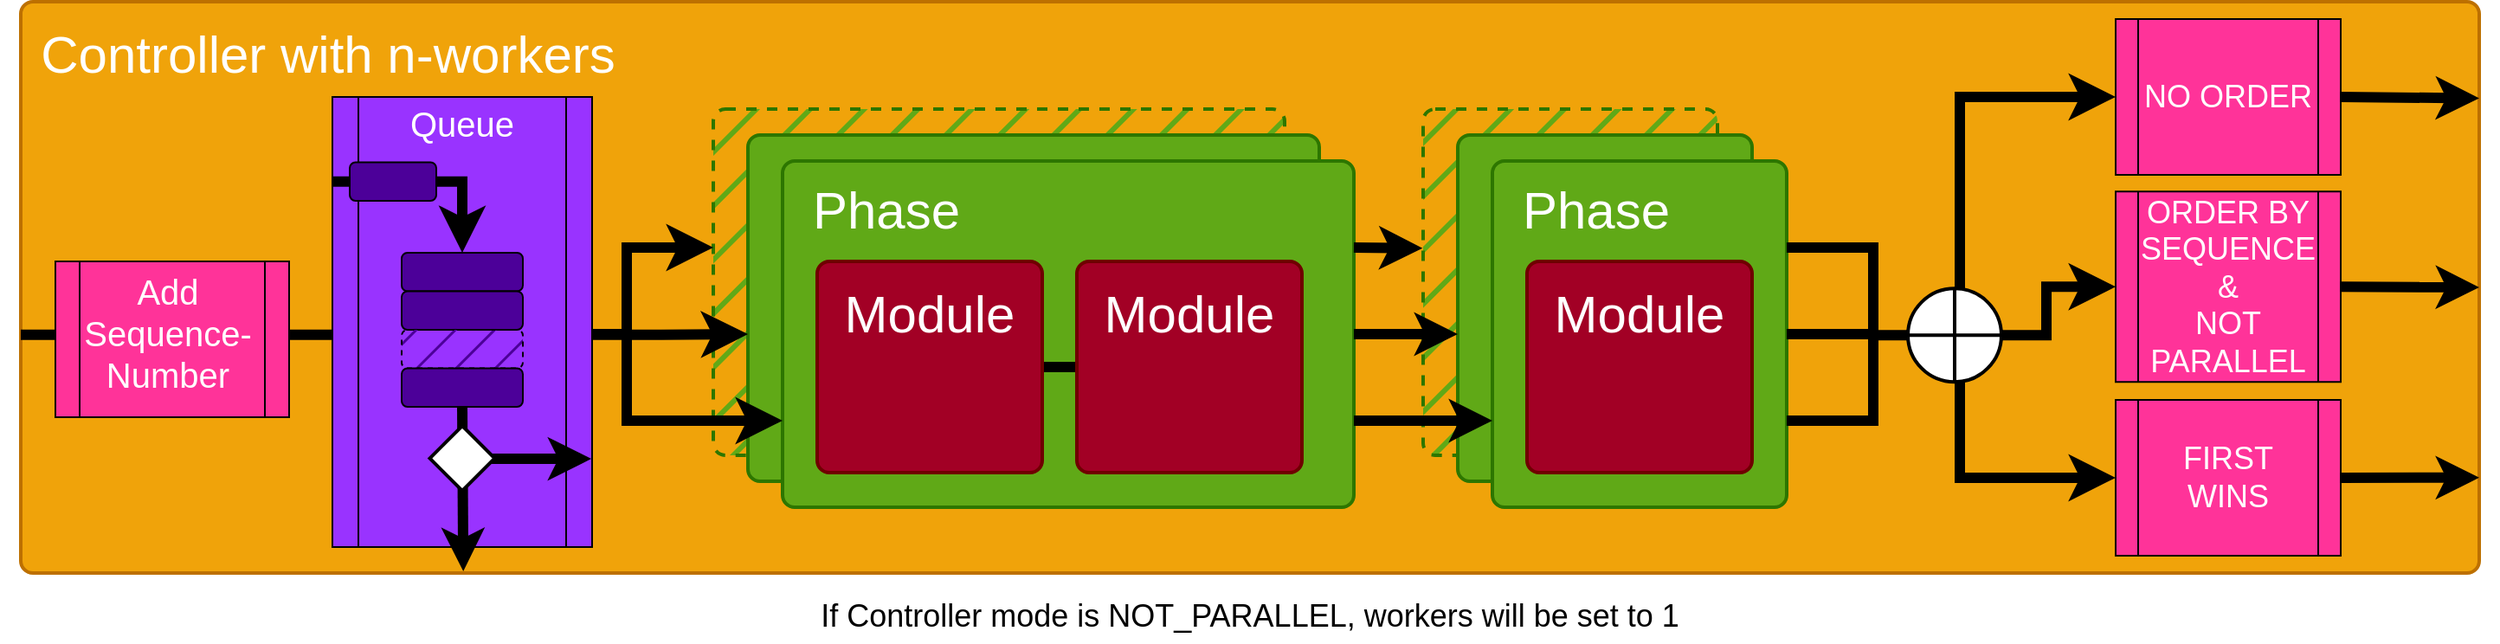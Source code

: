 <mxfile>
    <diagram id="SXpI7jm_nY8A5KxHvSRa" name="Page-1">
        <mxGraphModel dx="409" dy="276" grid="1" gridSize="10" guides="1" tooltips="1" connect="1" arrows="1" fold="1" page="1" pageScale="1" pageWidth="850" pageHeight="1100" math="0" shadow="0">
            <root>
                <mxCell id="0"/>
                <mxCell id="1" parent="0"/>
                <mxCell id="73" value="" style="rounded=1;whiteSpace=wrap;html=1;absoluteArcSize=1;arcSize=14;strokeWidth=2;fillColor=#f0a30a;fontColor=#000000;strokeColor=#BD7000;" vertex="1" parent="1">
                    <mxGeometry x="220" y="30" width="1420" height="330" as="geometry"/>
                </mxCell>
                <mxCell id="74" value="" style="rounded=1;whiteSpace=wrap;html=1;absoluteArcSize=1;arcSize=14;strokeWidth=2;fillColor=#60a917;fontColor=#ffffff;strokeColor=#2D7600;dashed=1;fillStyle=hatch;" vertex="1" parent="1">
                    <mxGeometry x="1030" y="92" width="170" height="200" as="geometry"/>
                </mxCell>
                <mxCell id="75" value="" style="rounded=1;whiteSpace=wrap;html=1;absoluteArcSize=1;arcSize=14;strokeWidth=2;fillColor=#60a917;fontColor=#ffffff;strokeColor=#2D7600;" vertex="1" parent="1">
                    <mxGeometry x="1050" y="107" width="170" height="200" as="geometry"/>
                </mxCell>
                <mxCell id="76" value="" style="rounded=1;whiteSpace=wrap;html=1;absoluteArcSize=1;arcSize=14;strokeWidth=2;fillColor=#60a917;fontColor=#ffffff;strokeColor=#2D7600;dashed=1;fillStyle=hatch;" vertex="1" parent="1">
                    <mxGeometry x="620" y="92" width="330" height="200" as="geometry"/>
                </mxCell>
                <mxCell id="77" value="" style="rounded=1;whiteSpace=wrap;html=1;absoluteArcSize=1;arcSize=14;strokeWidth=2;fillColor=#60a917;fontColor=#ffffff;strokeColor=#2D7600;" vertex="1" parent="1">
                    <mxGeometry x="640" y="107" width="330" height="200" as="geometry"/>
                </mxCell>
                <mxCell id="78" value="" style="rounded=1;whiteSpace=wrap;html=1;absoluteArcSize=1;arcSize=14;strokeWidth=2;fillColor=#60a917;fontColor=#ffffff;strokeColor=#2D7600;" vertex="1" parent="1">
                    <mxGeometry x="660" y="122" width="330" height="200" as="geometry"/>
                </mxCell>
                <mxCell id="79" value="" style="rounded=1;whiteSpace=wrap;html=1;absoluteArcSize=1;arcSize=14;strokeWidth=2;fillColor=#60a917;fontColor=#ffffff;strokeColor=#2D7600;" vertex="1" parent="1">
                    <mxGeometry x="1070" y="122" width="170" height="200" as="geometry"/>
                </mxCell>
                <mxCell id="80" value="" style="edgeStyle=elbowEdgeStyle;elbow=horizontal;endArrow=classic;html=1;curved=0;rounded=0;endSize=8;startSize=8;exitX=0;exitY=0.5;exitDx=0;exitDy=0;strokeWidth=6;" edge="1" parent="1">
                    <mxGeometry width="50" height="50" relative="1" as="geometry">
                        <mxPoint x="520" y="222" as="sourcePoint"/>
                        <mxPoint x="620" y="172" as="targetPoint"/>
                        <Array as="points">
                            <mxPoint x="570" y="202"/>
                        </Array>
                    </mxGeometry>
                </mxCell>
                <mxCell id="81" value="" style="edgeStyle=elbowEdgeStyle;elbow=horizontal;endArrow=classic;html=1;curved=0;rounded=0;endSize=8;startSize=8;strokeWidth=6;" edge="1" parent="1">
                    <mxGeometry width="50" height="50" relative="1" as="geometry">
                        <mxPoint x="540" y="222" as="sourcePoint"/>
                        <mxPoint x="660" y="272.0" as="targetPoint"/>
                        <Array as="points">
                            <mxPoint x="570" y="242"/>
                        </Array>
                    </mxGeometry>
                </mxCell>
                <mxCell id="82" value="" style="edgeStyle=elbowEdgeStyle;elbow=horizontal;endArrow=classic;html=1;curved=0;rounded=0;endSize=8;startSize=8;strokeWidth=6;exitX=0;exitY=0.583;exitDx=0;exitDy=0;exitPerimeter=0;" edge="1" parent="1" source="73">
                    <mxGeometry width="50" height="50" relative="1" as="geometry">
                        <mxPoint x="520" y="222" as="sourcePoint"/>
                        <mxPoint x="640" y="222" as="targetPoint"/>
                        <Array as="points">
                            <mxPoint x="590" y="192"/>
                        </Array>
                    </mxGeometry>
                </mxCell>
                <mxCell id="83" value="" style="endArrow=classic;html=1;exitX=1;exitY=0.5;exitDx=0;exitDy=0;strokeWidth=6;" edge="1" parent="1" source="78">
                    <mxGeometry width="50" height="50" relative="1" as="geometry">
                        <mxPoint x="1200" y="252" as="sourcePoint"/>
                        <mxPoint x="1050" y="222" as="targetPoint"/>
                    </mxGeometry>
                </mxCell>
                <mxCell id="84" value="" style="endArrow=classic;html=1;exitX=1;exitY=0.25;exitDx=0;exitDy=0;strokeWidth=6;entryX=-0.002;entryY=0.402;entryDx=0;entryDy=0;entryPerimeter=0;" edge="1" parent="1" source="78" target="74">
                    <mxGeometry width="50" height="50" relative="1" as="geometry">
                        <mxPoint x="1210" y="212" as="sourcePoint"/>
                        <mxPoint x="1190" y="172" as="targetPoint"/>
                    </mxGeometry>
                </mxCell>
                <mxCell id="85" value="" style="endArrow=classic;html=1;exitX=1;exitY=0.75;exitDx=0;exitDy=0;entryX=0;entryY=0.75;entryDx=0;entryDy=0;strokeWidth=6;" edge="1" parent="1" source="78" target="79">
                    <mxGeometry width="50" height="50" relative="1" as="geometry">
                        <mxPoint x="1210" y="222" as="sourcePoint"/>
                        <mxPoint x="1190" y="272" as="targetPoint"/>
                    </mxGeometry>
                </mxCell>
                <mxCell id="86" value="" style="edgeStyle=elbowEdgeStyle;elbow=horizontal;endArrow=none;html=1;curved=0;rounded=0;endSize=8;startSize=8;exitX=1;exitY=0.75;exitDx=0;exitDy=0;strokeWidth=6;endFill=0;" edge="1" parent="1" source="79">
                    <mxGeometry width="50" height="50" relative="1" as="geometry">
                        <mxPoint x="1730" y="272" as="sourcePoint"/>
                        <mxPoint x="1290" y="220" as="targetPoint"/>
                        <Array as="points">
                            <mxPoint x="1290" y="230"/>
                        </Array>
                    </mxGeometry>
                </mxCell>
                <mxCell id="87" value="" style="edgeStyle=elbowEdgeStyle;elbow=horizontal;endArrow=none;html=1;curved=0;rounded=0;endSize=8;startSize=8;exitX=1;exitY=0.5;exitDx=0;exitDy=0;strokeWidth=6;endFill=0;" edge="1" parent="1" source="79">
                    <mxGeometry width="50" height="50" relative="1" as="geometry">
                        <mxPoint x="1730" y="212" as="sourcePoint"/>
                        <mxPoint x="1290" y="222" as="targetPoint"/>
                    </mxGeometry>
                </mxCell>
                <mxCell id="88" value="" style="edgeStyle=elbowEdgeStyle;elbow=horizontal;endArrow=none;html=1;curved=0;rounded=0;endSize=8;startSize=8;exitX=1;exitY=0.25;exitDx=0;exitDy=0;strokeWidth=6;entryX=0;entryY=0.5;entryDx=0;entryDy=0;entryPerimeter=0;endFill=0;" edge="1" parent="1" source="79" target="152">
                    <mxGeometry width="50" height="50" relative="1" as="geometry">
                        <mxPoint x="1740" y="192" as="sourcePoint"/>
                        <mxPoint x="1370" y="222" as="targetPoint"/>
                        <Array as="points">
                            <mxPoint x="1290" y="180"/>
                        </Array>
                    </mxGeometry>
                </mxCell>
                <mxCell id="89" value="" style="endArrow=none;html=1;exitX=0;exitY=0.5;exitDx=0;exitDy=0;strokeWidth=6;entryX=1;entryY=0.5;entryDx=0;entryDy=0;endFill=0;" edge="1" parent="1" source="92" target="91">
                    <mxGeometry width="50" height="50" relative="1" as="geometry">
                        <mxPoint x="1000" y="232" as="sourcePoint"/>
                        <mxPoint x="1060" y="232" as="targetPoint"/>
                    </mxGeometry>
                </mxCell>
                <mxCell id="90" value="" style="rounded=1;whiteSpace=wrap;html=1;absoluteArcSize=1;arcSize=14;strokeWidth=2;fillColor=#a20025;fontColor=#ffffff;strokeColor=#6F0000;" vertex="1" parent="1">
                    <mxGeometry x="1090" y="180" width="130" height="122" as="geometry"/>
                </mxCell>
                <mxCell id="91" value="" style="rounded=1;whiteSpace=wrap;html=1;absoluteArcSize=1;arcSize=14;strokeWidth=2;fillColor=#a20025;fontColor=#ffffff;strokeColor=#6F0000;" vertex="1" parent="1">
                    <mxGeometry x="830" y="180" width="130" height="122" as="geometry"/>
                </mxCell>
                <mxCell id="92" value="" style="rounded=1;whiteSpace=wrap;html=1;absoluteArcSize=1;arcSize=14;strokeWidth=2;fillColor=#a20025;fontColor=#ffffff;strokeColor=#6F0000;" vertex="1" parent="1">
                    <mxGeometry x="680" y="180" width="130" height="122" as="geometry"/>
                </mxCell>
                <mxCell id="93" value="&lt;font color=&quot;#ffffff&quot;&gt;&lt;span style=&quot;font-size: 30px;&quot;&gt;Module&lt;/span&gt;&lt;/font&gt;" style="text;html=1;align=center;verticalAlign=middle;whiteSpace=wrap;rounded=0;" vertex="1" parent="1">
                    <mxGeometry x="685" y="190" width="120" height="39" as="geometry"/>
                </mxCell>
                <mxCell id="94" value="&lt;font color=&quot;#ffffff&quot;&gt;&lt;span style=&quot;font-size: 30px;&quot;&gt;Module&lt;/span&gt;&lt;/font&gt;" style="text;html=1;align=center;verticalAlign=middle;whiteSpace=wrap;rounded=0;" vertex="1" parent="1">
                    <mxGeometry x="835" y="190" width="120" height="39" as="geometry"/>
                </mxCell>
                <mxCell id="95" value="&lt;font color=&quot;#ffffff&quot;&gt;&lt;span style=&quot;font-size: 30px;&quot;&gt;Module&lt;/span&gt;&lt;/font&gt;" style="text;html=1;align=center;verticalAlign=middle;whiteSpace=wrap;rounded=0;" vertex="1" parent="1">
                    <mxGeometry x="1095" y="190" width="120" height="39" as="geometry"/>
                </mxCell>
                <mxCell id="96" value="&lt;font color=&quot;#ffffff&quot;&gt;&lt;span style=&quot;font-size: 30px;&quot;&gt;Phase&lt;/span&gt;&lt;/font&gt;" style="text;html=1;align=center;verticalAlign=middle;whiteSpace=wrap;rounded=0;" vertex="1" parent="1">
                    <mxGeometry x="660" y="130" width="120" height="39" as="geometry"/>
                </mxCell>
                <mxCell id="97" value="&lt;font color=&quot;#ffffff&quot;&gt;&lt;span style=&quot;font-size: 30px;&quot;&gt;Phase&lt;/span&gt;&lt;/font&gt;" style="text;html=1;align=center;verticalAlign=middle;whiteSpace=wrap;rounded=0;" vertex="1" parent="1">
                    <mxGeometry x="1070" y="130" width="120" height="39" as="geometry"/>
                </mxCell>
                <mxCell id="98" value="&lt;font color=&quot;#ffffff&quot; style=&quot;font-size: 30px;&quot;&gt;Controller with n-workers&lt;/font&gt;" style="text;html=1;align=center;verticalAlign=middle;whiteSpace=wrap;rounded=0;" vertex="1" parent="1">
                    <mxGeometry x="230" y="40" width="335" height="39" as="geometry"/>
                </mxCell>
                <mxCell id="126" value="" style="group" vertex="1" connectable="0" parent="1">
                    <mxGeometry x="240" y="180" width="135" height="90" as="geometry"/>
                </mxCell>
                <mxCell id="99" value="" style="shape=process;whiteSpace=wrap;html=1;backgroundOutline=1;fillColor=#FF3399;strokeColor=#000000;" vertex="1" parent="126">
                    <mxGeometry width="135" height="90" as="geometry"/>
                </mxCell>
                <mxCell id="100" value="&lt;font style=&quot;font-size: 20px;&quot; color=&quot;#ffffff&quot;&gt;Add Sequence-Number&lt;/font&gt;" style="text;html=1;align=center;verticalAlign=middle;whiteSpace=wrap;rounded=0;" vertex="1" parent="126">
                    <mxGeometry width="130" height="81.5" as="geometry"/>
                </mxCell>
                <mxCell id="128" value="" style="group" vertex="1" connectable="0" parent="1">
                    <mxGeometry x="1430" y="139.63" width="130" height="110" as="geometry"/>
                </mxCell>
                <mxCell id="101" value="" style="shape=process;whiteSpace=wrap;html=1;backgroundOutline=1;fillColor=#FF3399;strokeColor=#000000;" vertex="1" parent="128">
                    <mxGeometry width="130" height="110.0" as="geometry"/>
                </mxCell>
                <mxCell id="102" value="&lt;font style=&quot;&quot; color=&quot;#ffffff&quot;&gt;&lt;span style=&quot;font-size: 18px;&quot;&gt;ORDER BY SEQUENCE &amp;amp;&lt;/span&gt;&lt;br&gt;&lt;span style=&quot;font-size: 18px;&quot;&gt;NOT PARALLEL&lt;/span&gt;&lt;br&gt;&lt;/font&gt;" style="text;html=1;align=center;verticalAlign=middle;whiteSpace=wrap;rounded=0;" vertex="1" parent="128">
                    <mxGeometry x="10" y="5.194" width="110" height="99.611" as="geometry"/>
                </mxCell>
                <mxCell id="104" value="" style="shape=process;whiteSpace=wrap;html=1;backgroundOutline=1;fillStyle=auto;strokeColor=#000000;fontSize=20;fillColor=#9933FF;fontColor=#ffffff;" vertex="1" parent="1">
                    <mxGeometry x="400" y="85" width="150" height="260" as="geometry"/>
                </mxCell>
                <mxCell id="139" value="" style="endArrow=classic;html=1;strokeWidth=6;fontSize=20;exitX=0.5;exitY=1;exitDx=0;exitDy=0;entryX=0.18;entryY=0.997;entryDx=0;entryDy=0;entryPerimeter=0;" edge="1" parent="1" source="135" target="73">
                    <mxGeometry width="50" height="50" relative="1" as="geometry">
                        <mxPoint x="340" y="235" as="sourcePoint"/>
                        <mxPoint x="390" y="185" as="targetPoint"/>
                    </mxGeometry>
                </mxCell>
                <mxCell id="122" value="&lt;font style=&quot;font-size: 20px;&quot; color=&quot;#ffffff&quot;&gt;Queue&lt;/font&gt;" style="text;html=1;align=center;verticalAlign=middle;whiteSpace=wrap;rounded=0;" vertex="1" parent="1">
                    <mxGeometry x="415" y="80" width="120" height="39" as="geometry"/>
                </mxCell>
                <mxCell id="132" value="" style="rounded=1;whiteSpace=wrap;html=1;fillStyle=auto;strokeColor=#000000;fontSize=20;fillColor=#4C0099;" vertex="1" parent="1">
                    <mxGeometry x="440" y="175" width="70" height="22.25" as="geometry"/>
                </mxCell>
                <mxCell id="133" value="" style="rounded=1;whiteSpace=wrap;html=1;fillStyle=auto;strokeColor=#000000;fontSize=20;fillColor=#4C0099;" vertex="1" parent="1">
                    <mxGeometry x="440" y="197.25" width="70" height="22.25" as="geometry"/>
                </mxCell>
                <mxCell id="111" value="" style="rounded=1;whiteSpace=wrap;html=1;fillStyle=auto;strokeColor=#000000;fontSize=20;fillColor=#4C0099;" vertex="1" parent="1">
                    <mxGeometry x="410" y="122.75" width="50" height="22.25" as="geometry"/>
                </mxCell>
                <mxCell id="134" value="" style="rounded=1;whiteSpace=wrap;html=1;fillStyle=hatch;strokeColor=#000000;fontSize=20;fillColor=#4C0099;dashed=1;" vertex="1" parent="1">
                    <mxGeometry x="440" y="219.5" width="70" height="22.25" as="geometry"/>
                </mxCell>
                <mxCell id="135" value="" style="rounded=1;whiteSpace=wrap;html=1;fillStyle=auto;strokeColor=#000000;fontSize=20;fillColor=#4C0099;" vertex="1" parent="1">
                    <mxGeometry x="440" y="241.75" width="70" height="22.25" as="geometry"/>
                </mxCell>
                <mxCell id="138" value="" style="edgeStyle=segmentEdgeStyle;endArrow=classic;html=1;curved=0;rounded=0;endSize=8;startSize=8;strokeWidth=6;fontSize=20;exitX=1;exitY=0.5;exitDx=0;exitDy=0;entryX=0.5;entryY=0;entryDx=0;entryDy=0;" edge="1" parent="1" source="111" target="132">
                    <mxGeometry width="50" height="50" relative="1" as="geometry">
                        <mxPoint x="450" y="45" as="sourcePoint"/>
                        <mxPoint x="500" y="-5" as="targetPoint"/>
                    </mxGeometry>
                </mxCell>
                <mxCell id="140" value="" style="endArrow=classic;html=1;strokeWidth=6;fontSize=20;entryX=0.997;entryY=0.804;entryDx=0;entryDy=0;entryPerimeter=0;exitX=0.633;exitY=0.507;exitDx=0;exitDy=0;exitPerimeter=0;" edge="1" parent="1" source="117" target="104">
                    <mxGeometry width="50" height="50" relative="1" as="geometry">
                        <mxPoint x="560" y="295" as="sourcePoint"/>
                        <mxPoint x="610" y="245" as="targetPoint"/>
                    </mxGeometry>
                </mxCell>
                <mxCell id="117" value="" style="rhombus;whiteSpace=wrap;html=1;fillStyle=auto;strokeColor=#000000;strokeWidth=2;fontSize=20;fillColor=#FFFFFF;gradientColor=none;" vertex="1" parent="1">
                    <mxGeometry x="456.25" y="275" width="37.5" height="37.5" as="geometry"/>
                </mxCell>
                <mxCell id="144" value="" style="endArrow=none;html=1;strokeWidth=6;fontSize=20;entryX=0;entryY=0.5;entryDx=0;entryDy=0;exitX=0.001;exitY=0.188;exitDx=0;exitDy=0;exitPerimeter=0;" edge="1" parent="1" source="104" target="111">
                    <mxGeometry width="50" height="50" relative="1" as="geometry">
                        <mxPoint x="370" y="150" as="sourcePoint"/>
                        <mxPoint x="420" y="100" as="targetPoint"/>
                    </mxGeometry>
                </mxCell>
                <mxCell id="146" value="" style="group" vertex="1" connectable="0" parent="1">
                    <mxGeometry x="1430" y="260" width="130" height="90" as="geometry"/>
                </mxCell>
                <mxCell id="147" value="" style="shape=process;whiteSpace=wrap;html=1;backgroundOutline=1;fillColor=#FF3399;strokeColor=#000000;" vertex="1" parent="146">
                    <mxGeometry width="130" height="90" as="geometry"/>
                </mxCell>
                <mxCell id="148" value="&lt;font style=&quot;font-size: 18px;&quot; color=&quot;#ffffff&quot;&gt;&lt;span style=&quot;&quot;&gt;FIRST&lt;br&gt;WINS&lt;/span&gt;&lt;/font&gt;" style="text;html=1;align=center;verticalAlign=middle;whiteSpace=wrap;rounded=0;" vertex="1" parent="146">
                    <mxGeometry x="10" y="4.25" width="110" height="81.5" as="geometry"/>
                </mxCell>
                <mxCell id="163" value="" style="edgeStyle=elbowEdgeStyle;elbow=horizontal;endArrow=classic;html=1;curved=0;rounded=0;endSize=8;startSize=8;strokeWidth=6;fontSize=20;exitX=1;exitY=0.5;exitDx=0;exitDy=0;exitPerimeter=0;entryX=0;entryY=0.5;entryDx=0;entryDy=0;" edge="1" parent="1" source="152" target="101">
                    <mxGeometry width="50" height="50" relative="1" as="geometry">
                        <mxPoint x="1380" y="210" as="sourcePoint"/>
                        <mxPoint x="1430" y="160" as="targetPoint"/>
                        <Array as="points">
                            <mxPoint x="1390" y="220"/>
                        </Array>
                    </mxGeometry>
                </mxCell>
                <mxCell id="164" value="" style="edgeStyle=elbowEdgeStyle;elbow=horizontal;endArrow=classic;html=1;curved=0;rounded=0;endSize=8;startSize=8;strokeWidth=6;fontSize=18;exitX=0.5;exitY=1;exitDx=0;exitDy=0;exitPerimeter=0;entryX=0;entryY=0.5;entryDx=0;entryDy=0;" edge="1" parent="1" source="152" target="147">
                    <mxGeometry width="50" height="50" relative="1" as="geometry">
                        <mxPoint x="1330" y="299.63" as="sourcePoint"/>
                        <mxPoint x="1380" y="249.63" as="targetPoint"/>
                        <Array as="points">
                            <mxPoint x="1340" y="260"/>
                        </Array>
                    </mxGeometry>
                </mxCell>
                <mxCell id="165" value="" style="group" vertex="1" connectable="0" parent="1">
                    <mxGeometry x="1430" y="40" width="130" height="90" as="geometry"/>
                </mxCell>
                <mxCell id="166" value="" style="shape=process;whiteSpace=wrap;html=1;backgroundOutline=1;fillColor=#FF3399;strokeColor=#000000;" vertex="1" parent="165">
                    <mxGeometry width="130" height="90" as="geometry"/>
                </mxCell>
                <mxCell id="167" value="&lt;font color=&quot;#ffffff&quot;&gt;&lt;span style=&quot;font-size: 18px;&quot;&gt;NO ORDER&lt;/span&gt;&lt;/font&gt;" style="text;html=1;align=center;verticalAlign=middle;whiteSpace=wrap;rounded=0;" vertex="1" parent="165">
                    <mxGeometry x="10" y="4.25" width="110" height="81.5" as="geometry"/>
                </mxCell>
                <mxCell id="168" value="" style="edgeStyle=elbowEdgeStyle;elbow=horizontal;endArrow=classic;html=1;curved=0;rounded=0;endSize=8;startSize=8;strokeWidth=6;fontSize=18;exitX=0.5;exitY=0;exitDx=0;exitDy=0;exitPerimeter=0;entryX=0;entryY=0.5;entryDx=0;entryDy=0;" edge="1" parent="1" source="152" target="166">
                    <mxGeometry width="50" height="50" relative="1" as="geometry">
                        <mxPoint x="1340" y="140" as="sourcePoint"/>
                        <mxPoint x="1390" y="90" as="targetPoint"/>
                        <Array as="points">
                            <mxPoint x="1340" y="150"/>
                        </Array>
                    </mxGeometry>
                </mxCell>
                <mxCell id="152" value="" style="verticalLabelPosition=bottom;verticalAlign=top;html=1;shape=mxgraph.flowchart.summing_function;fillStyle=auto;strokeColor=#000000;strokeWidth=2;fontSize=20;fillColor=#FFFFFF;gradientColor=none;" vertex="1" parent="1">
                    <mxGeometry x="1310" y="195.63" width="54" height="54" as="geometry"/>
                </mxCell>
                <mxCell id="169" value="" style="endArrow=classic;html=1;strokeWidth=6;fontSize=18;exitX=1;exitY=0.5;exitDx=0;exitDy=0;entryX=1;entryY=0.169;entryDx=0;entryDy=0;entryPerimeter=0;" edge="1" parent="1" source="166" target="73">
                    <mxGeometry width="50" height="50" relative="1" as="geometry">
                        <mxPoint x="1600" y="130" as="sourcePoint"/>
                        <mxPoint x="1650" y="80" as="targetPoint"/>
                    </mxGeometry>
                </mxCell>
                <mxCell id="170" value="" style="endArrow=classic;html=1;strokeWidth=6;fontSize=18;exitX=1;exitY=0.5;exitDx=0;exitDy=0;entryX=1;entryY=0.5;entryDx=0;entryDy=0;" edge="1" parent="1" source="101" target="73">
                    <mxGeometry width="50" height="50" relative="1" as="geometry">
                        <mxPoint x="1590" y="220" as="sourcePoint"/>
                        <mxPoint x="1640" y="170" as="targetPoint"/>
                    </mxGeometry>
                </mxCell>
                <mxCell id="171" value="" style="endArrow=classic;html=1;strokeWidth=6;fontSize=18;exitX=1;exitY=0.5;exitDx=0;exitDy=0;entryX=1;entryY=0.833;entryDx=0;entryDy=0;entryPerimeter=0;" edge="1" parent="1" source="147" target="73">
                    <mxGeometry width="50" height="50" relative="1" as="geometry">
                        <mxPoint x="1580" y="300" as="sourcePoint"/>
                        <mxPoint x="1630" y="250" as="targetPoint"/>
                    </mxGeometry>
                </mxCell>
                <mxCell id="172" value="&lt;font color=&quot;#000000&quot;&gt;If Controller mode is&amp;nbsp;NOT_PARALLEL, workers will be set to 1&lt;/font&gt;" style="text;html=1;strokeColor=none;fillColor=none;align=center;verticalAlign=middle;whiteSpace=wrap;rounded=0;fillStyle=auto;strokeWidth=2;fontSize=18;" vertex="1" parent="1">
                    <mxGeometry x="655" y="370" width="550" height="30" as="geometry"/>
                </mxCell>
            </root>
        </mxGraphModel>
    </diagram>
</mxfile>